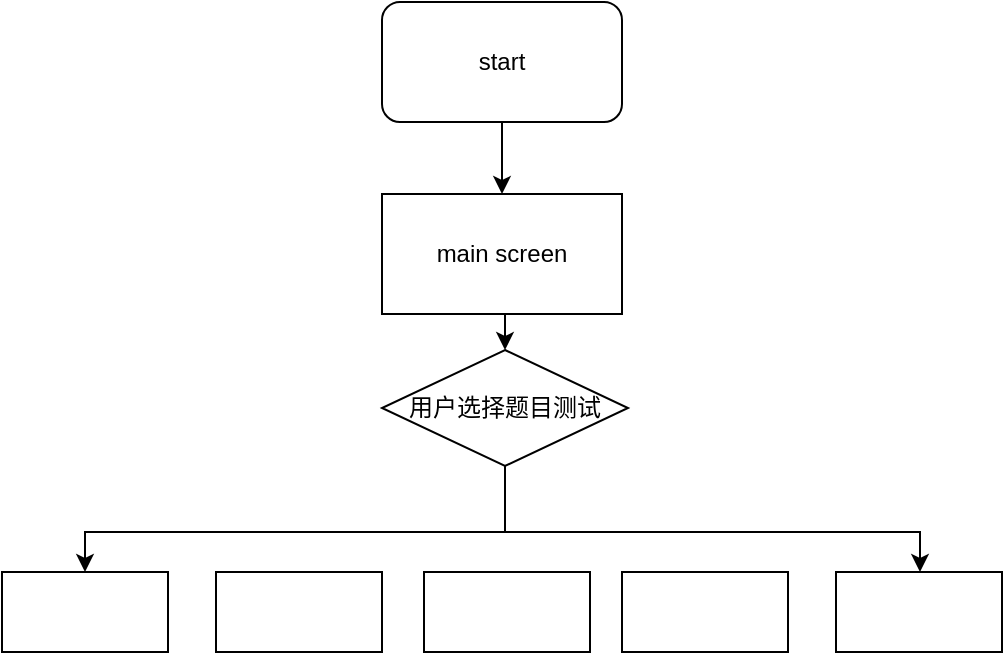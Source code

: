 <mxfile version="16.0.3" type="github">
  <diagram name="Page-1" id="74e2e168-ea6b-b213-b513-2b3c1d86103e">
    <mxGraphModel dx="1411" dy="686" grid="0" gridSize="10" guides="1" tooltips="1" connect="1" arrows="1" fold="1" page="1" pageScale="1" pageWidth="1100" pageHeight="850" background="none" math="0" shadow="0">
      <root>
        <mxCell id="0" />
        <mxCell id="1" parent="0" />
        <mxCell id="UJpSf2f_OjT0jbmLjyZQ-4" style="edgeStyle=orthogonalEdgeStyle;rounded=0;orthogonalLoop=1;jettySize=auto;html=1;exitX=0.5;exitY=1;exitDx=0;exitDy=0;entryX=0.5;entryY=0;entryDx=0;entryDy=0;" edge="1" parent="1" source="UJpSf2f_OjT0jbmLjyZQ-1" target="UJpSf2f_OjT0jbmLjyZQ-3">
          <mxGeometry relative="1" as="geometry" />
        </mxCell>
        <mxCell id="UJpSf2f_OjT0jbmLjyZQ-1" value="start&lt;br&gt;" style="rounded=1;whiteSpace=wrap;html=1;" vertex="1" parent="1">
          <mxGeometry x="438" y="30" width="120" height="60" as="geometry" />
        </mxCell>
        <mxCell id="UJpSf2f_OjT0jbmLjyZQ-15" style="edgeStyle=orthogonalEdgeStyle;rounded=0;orthogonalLoop=1;jettySize=auto;html=1;exitX=0.5;exitY=1;exitDx=0;exitDy=0;entryX=0.5;entryY=0;entryDx=0;entryDy=0;" edge="1" parent="1" source="UJpSf2f_OjT0jbmLjyZQ-3" target="UJpSf2f_OjT0jbmLjyZQ-14">
          <mxGeometry relative="1" as="geometry" />
        </mxCell>
        <mxCell id="UJpSf2f_OjT0jbmLjyZQ-3" value="main screen" style="whiteSpace=wrap;html=1;" vertex="1" parent="1">
          <mxGeometry x="438" y="126" width="120" height="60" as="geometry" />
        </mxCell>
        <mxCell id="UJpSf2f_OjT0jbmLjyZQ-5" value="" style="whiteSpace=wrap;html=1;" vertex="1" parent="1">
          <mxGeometry x="248" y="315" width="83" height="40" as="geometry" />
        </mxCell>
        <mxCell id="UJpSf2f_OjT0jbmLjyZQ-10" value="" style="whiteSpace=wrap;html=1;" vertex="1" parent="1">
          <mxGeometry x="665" y="315" width="83" height="40" as="geometry" />
        </mxCell>
        <mxCell id="UJpSf2f_OjT0jbmLjyZQ-11" value="" style="whiteSpace=wrap;html=1;" vertex="1" parent="1">
          <mxGeometry x="355" y="315" width="83" height="40" as="geometry" />
        </mxCell>
        <mxCell id="UJpSf2f_OjT0jbmLjyZQ-12" value="" style="whiteSpace=wrap;html=1;" vertex="1" parent="1">
          <mxGeometry x="558" y="315" width="83" height="40" as="geometry" />
        </mxCell>
        <mxCell id="UJpSf2f_OjT0jbmLjyZQ-13" value="" style="whiteSpace=wrap;html=1;" vertex="1" parent="1">
          <mxGeometry x="459" y="315" width="83" height="40" as="geometry" />
        </mxCell>
        <mxCell id="UJpSf2f_OjT0jbmLjyZQ-16" style="edgeStyle=orthogonalEdgeStyle;rounded=0;orthogonalLoop=1;jettySize=auto;html=1;exitX=0.5;exitY=1;exitDx=0;exitDy=0;entryX=0.5;entryY=0;entryDx=0;entryDy=0;" edge="1" parent="1" source="UJpSf2f_OjT0jbmLjyZQ-14" target="UJpSf2f_OjT0jbmLjyZQ-5">
          <mxGeometry relative="1" as="geometry">
            <Array as="points">
              <mxPoint x="500" y="295" />
              <mxPoint x="290" y="295" />
            </Array>
          </mxGeometry>
        </mxCell>
        <mxCell id="UJpSf2f_OjT0jbmLjyZQ-17" style="edgeStyle=orthogonalEdgeStyle;rounded=0;orthogonalLoop=1;jettySize=auto;html=1;exitX=0.5;exitY=1;exitDx=0;exitDy=0;" edge="1" parent="1" source="UJpSf2f_OjT0jbmLjyZQ-14" target="UJpSf2f_OjT0jbmLjyZQ-10">
          <mxGeometry relative="1" as="geometry">
            <Array as="points">
              <mxPoint x="500" y="295" />
              <mxPoint x="707" y="295" />
            </Array>
          </mxGeometry>
        </mxCell>
        <mxCell id="UJpSf2f_OjT0jbmLjyZQ-14" value="用户选择题目测试" style="rhombus;whiteSpace=wrap;html=1;" vertex="1" parent="1">
          <mxGeometry x="438" y="204" width="123" height="58" as="geometry" />
        </mxCell>
      </root>
    </mxGraphModel>
  </diagram>
</mxfile>
